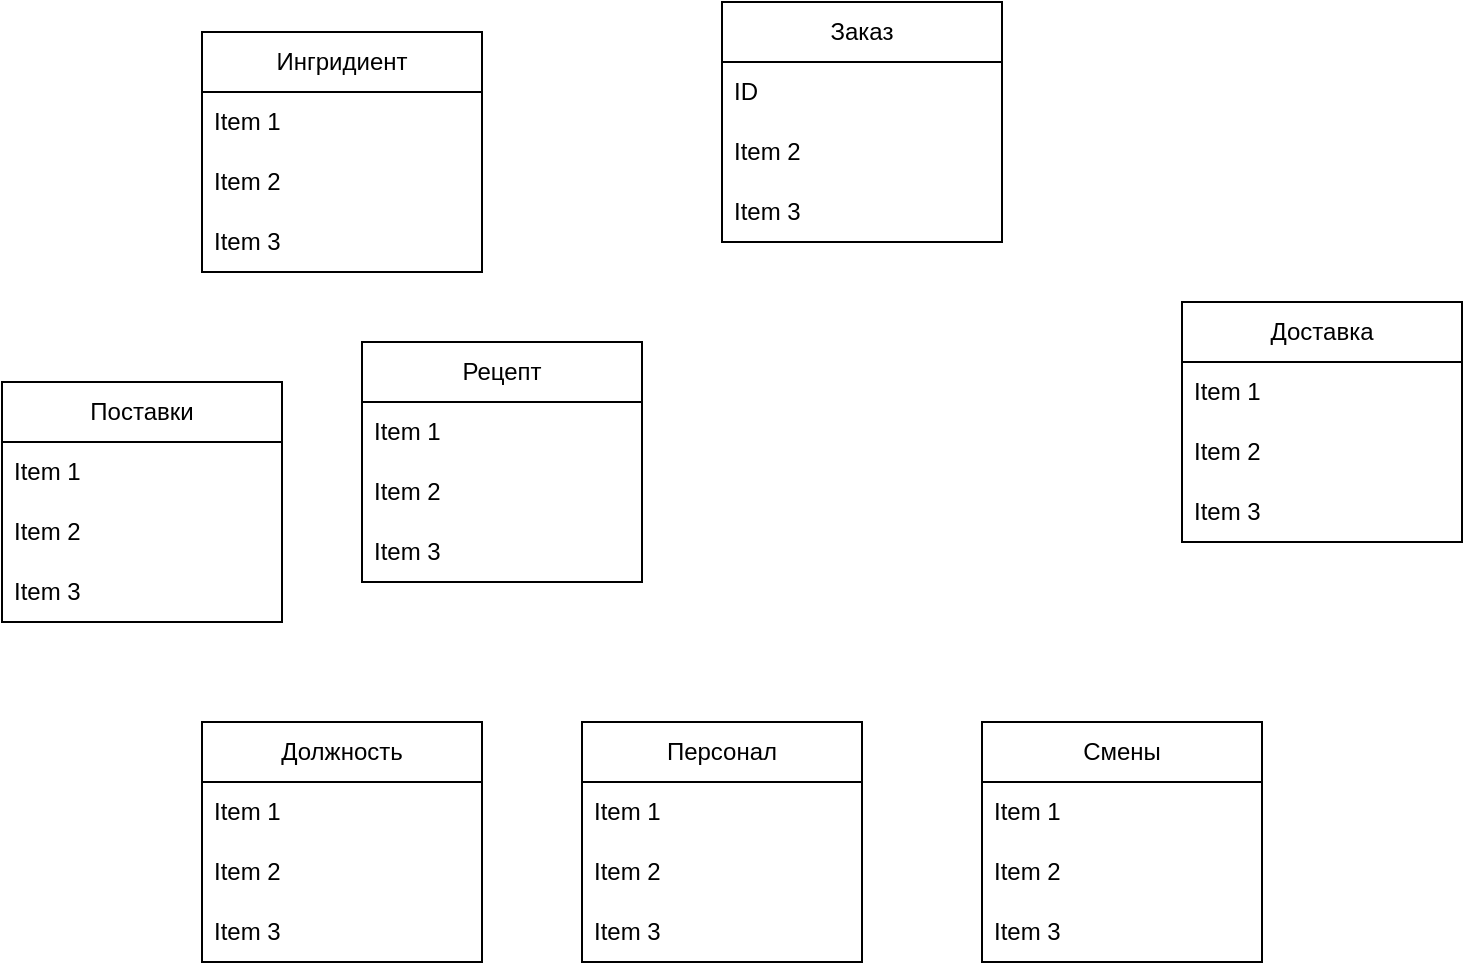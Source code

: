 <mxfile version="22.1.2" type="device">
  <diagram name="Страница — 1" id="I2LCeAQNaRZ-hfuL1vtr">
    <mxGraphModel dx="1863" dy="614" grid="1" gridSize="10" guides="1" tooltips="1" connect="1" arrows="1" fold="1" page="1" pageScale="1" pageWidth="827" pageHeight="1169" math="0" shadow="0">
      <root>
        <mxCell id="0" />
        <mxCell id="1" parent="0" />
        <mxCell id="m6Qc-kZMCuO_sJX8oTDN-1" value="Заказ" style="swimlane;fontStyle=0;childLayout=stackLayout;horizontal=1;startSize=30;horizontalStack=0;resizeParent=1;resizeParentMax=0;resizeLast=0;collapsible=1;marginBottom=0;whiteSpace=wrap;html=1;" vertex="1" parent="1">
          <mxGeometry x="350" y="50" width="140" height="120" as="geometry" />
        </mxCell>
        <mxCell id="m6Qc-kZMCuO_sJX8oTDN-2" value="ID" style="text;strokeColor=none;fillColor=none;align=left;verticalAlign=middle;spacingLeft=4;spacingRight=4;overflow=hidden;points=[[0,0.5],[1,0.5]];portConstraint=eastwest;rotatable=0;whiteSpace=wrap;html=1;" vertex="1" parent="m6Qc-kZMCuO_sJX8oTDN-1">
          <mxGeometry y="30" width="140" height="30" as="geometry" />
        </mxCell>
        <mxCell id="m6Qc-kZMCuO_sJX8oTDN-3" value="Item 2" style="text;strokeColor=none;fillColor=none;align=left;verticalAlign=middle;spacingLeft=4;spacingRight=4;overflow=hidden;points=[[0,0.5],[1,0.5]];portConstraint=eastwest;rotatable=0;whiteSpace=wrap;html=1;" vertex="1" parent="m6Qc-kZMCuO_sJX8oTDN-1">
          <mxGeometry y="60" width="140" height="30" as="geometry" />
        </mxCell>
        <mxCell id="m6Qc-kZMCuO_sJX8oTDN-4" value="Item 3" style="text;strokeColor=none;fillColor=none;align=left;verticalAlign=middle;spacingLeft=4;spacingRight=4;overflow=hidden;points=[[0,0.5],[1,0.5]];portConstraint=eastwest;rotatable=0;whiteSpace=wrap;html=1;" vertex="1" parent="m6Qc-kZMCuO_sJX8oTDN-1">
          <mxGeometry y="90" width="140" height="30" as="geometry" />
        </mxCell>
        <mxCell id="m6Qc-kZMCuO_sJX8oTDN-5" value="Персонал" style="swimlane;fontStyle=0;childLayout=stackLayout;horizontal=1;startSize=30;horizontalStack=0;resizeParent=1;resizeParentMax=0;resizeLast=0;collapsible=1;marginBottom=0;whiteSpace=wrap;html=1;" vertex="1" parent="1">
          <mxGeometry x="280" y="410" width="140" height="120" as="geometry" />
        </mxCell>
        <mxCell id="m6Qc-kZMCuO_sJX8oTDN-6" value="Item 1" style="text;strokeColor=none;fillColor=none;align=left;verticalAlign=middle;spacingLeft=4;spacingRight=4;overflow=hidden;points=[[0,0.5],[1,0.5]];portConstraint=eastwest;rotatable=0;whiteSpace=wrap;html=1;" vertex="1" parent="m6Qc-kZMCuO_sJX8oTDN-5">
          <mxGeometry y="30" width="140" height="30" as="geometry" />
        </mxCell>
        <mxCell id="m6Qc-kZMCuO_sJX8oTDN-7" value="Item 2" style="text;strokeColor=none;fillColor=none;align=left;verticalAlign=middle;spacingLeft=4;spacingRight=4;overflow=hidden;points=[[0,0.5],[1,0.5]];portConstraint=eastwest;rotatable=0;whiteSpace=wrap;html=1;" vertex="1" parent="m6Qc-kZMCuO_sJX8oTDN-5">
          <mxGeometry y="60" width="140" height="30" as="geometry" />
        </mxCell>
        <mxCell id="m6Qc-kZMCuO_sJX8oTDN-8" value="Item 3" style="text;strokeColor=none;fillColor=none;align=left;verticalAlign=middle;spacingLeft=4;spacingRight=4;overflow=hidden;points=[[0,0.5],[1,0.5]];portConstraint=eastwest;rotatable=0;whiteSpace=wrap;html=1;" vertex="1" parent="m6Qc-kZMCuO_sJX8oTDN-5">
          <mxGeometry y="90" width="140" height="30" as="geometry" />
        </mxCell>
        <mxCell id="m6Qc-kZMCuO_sJX8oTDN-9" value="Должность" style="swimlane;fontStyle=0;childLayout=stackLayout;horizontal=1;startSize=30;horizontalStack=0;resizeParent=1;resizeParentMax=0;resizeLast=0;collapsible=1;marginBottom=0;whiteSpace=wrap;html=1;" vertex="1" parent="1">
          <mxGeometry x="90" y="410" width="140" height="120" as="geometry" />
        </mxCell>
        <mxCell id="m6Qc-kZMCuO_sJX8oTDN-10" value="Item 1" style="text;strokeColor=none;fillColor=none;align=left;verticalAlign=middle;spacingLeft=4;spacingRight=4;overflow=hidden;points=[[0,0.5],[1,0.5]];portConstraint=eastwest;rotatable=0;whiteSpace=wrap;html=1;" vertex="1" parent="m6Qc-kZMCuO_sJX8oTDN-9">
          <mxGeometry y="30" width="140" height="30" as="geometry" />
        </mxCell>
        <mxCell id="m6Qc-kZMCuO_sJX8oTDN-11" value="Item 2" style="text;strokeColor=none;fillColor=none;align=left;verticalAlign=middle;spacingLeft=4;spacingRight=4;overflow=hidden;points=[[0,0.5],[1,0.5]];portConstraint=eastwest;rotatable=0;whiteSpace=wrap;html=1;" vertex="1" parent="m6Qc-kZMCuO_sJX8oTDN-9">
          <mxGeometry y="60" width="140" height="30" as="geometry" />
        </mxCell>
        <mxCell id="m6Qc-kZMCuO_sJX8oTDN-12" value="Item 3" style="text;strokeColor=none;fillColor=none;align=left;verticalAlign=middle;spacingLeft=4;spacingRight=4;overflow=hidden;points=[[0,0.5],[1,0.5]];portConstraint=eastwest;rotatable=0;whiteSpace=wrap;html=1;" vertex="1" parent="m6Qc-kZMCuO_sJX8oTDN-9">
          <mxGeometry y="90" width="140" height="30" as="geometry" />
        </mxCell>
        <mxCell id="m6Qc-kZMCuO_sJX8oTDN-13" value="Смены" style="swimlane;fontStyle=0;childLayout=stackLayout;horizontal=1;startSize=30;horizontalStack=0;resizeParent=1;resizeParentMax=0;resizeLast=0;collapsible=1;marginBottom=0;whiteSpace=wrap;html=1;" vertex="1" parent="1">
          <mxGeometry x="480" y="410" width="140" height="120" as="geometry" />
        </mxCell>
        <mxCell id="m6Qc-kZMCuO_sJX8oTDN-14" value="Item 1" style="text;strokeColor=none;fillColor=none;align=left;verticalAlign=middle;spacingLeft=4;spacingRight=4;overflow=hidden;points=[[0,0.5],[1,0.5]];portConstraint=eastwest;rotatable=0;whiteSpace=wrap;html=1;" vertex="1" parent="m6Qc-kZMCuO_sJX8oTDN-13">
          <mxGeometry y="30" width="140" height="30" as="geometry" />
        </mxCell>
        <mxCell id="m6Qc-kZMCuO_sJX8oTDN-15" value="Item 2" style="text;strokeColor=none;fillColor=none;align=left;verticalAlign=middle;spacingLeft=4;spacingRight=4;overflow=hidden;points=[[0,0.5],[1,0.5]];portConstraint=eastwest;rotatable=0;whiteSpace=wrap;html=1;" vertex="1" parent="m6Qc-kZMCuO_sJX8oTDN-13">
          <mxGeometry y="60" width="140" height="30" as="geometry" />
        </mxCell>
        <mxCell id="m6Qc-kZMCuO_sJX8oTDN-16" value="Item 3" style="text;strokeColor=none;fillColor=none;align=left;verticalAlign=middle;spacingLeft=4;spacingRight=4;overflow=hidden;points=[[0,0.5],[1,0.5]];portConstraint=eastwest;rotatable=0;whiteSpace=wrap;html=1;" vertex="1" parent="m6Qc-kZMCuO_sJX8oTDN-13">
          <mxGeometry y="90" width="140" height="30" as="geometry" />
        </mxCell>
        <mxCell id="m6Qc-kZMCuO_sJX8oTDN-17" value="Поставки" style="swimlane;fontStyle=0;childLayout=stackLayout;horizontal=1;startSize=30;horizontalStack=0;resizeParent=1;resizeParentMax=0;resizeLast=0;collapsible=1;marginBottom=0;whiteSpace=wrap;html=1;" vertex="1" parent="1">
          <mxGeometry x="-10" y="240" width="140" height="120" as="geometry" />
        </mxCell>
        <mxCell id="m6Qc-kZMCuO_sJX8oTDN-18" value="Item 1" style="text;strokeColor=none;fillColor=none;align=left;verticalAlign=middle;spacingLeft=4;spacingRight=4;overflow=hidden;points=[[0,0.5],[1,0.5]];portConstraint=eastwest;rotatable=0;whiteSpace=wrap;html=1;" vertex="1" parent="m6Qc-kZMCuO_sJX8oTDN-17">
          <mxGeometry y="30" width="140" height="30" as="geometry" />
        </mxCell>
        <mxCell id="m6Qc-kZMCuO_sJX8oTDN-19" value="Item 2" style="text;strokeColor=none;fillColor=none;align=left;verticalAlign=middle;spacingLeft=4;spacingRight=4;overflow=hidden;points=[[0,0.5],[1,0.5]];portConstraint=eastwest;rotatable=0;whiteSpace=wrap;html=1;" vertex="1" parent="m6Qc-kZMCuO_sJX8oTDN-17">
          <mxGeometry y="60" width="140" height="30" as="geometry" />
        </mxCell>
        <mxCell id="m6Qc-kZMCuO_sJX8oTDN-20" value="Item 3" style="text;strokeColor=none;fillColor=none;align=left;verticalAlign=middle;spacingLeft=4;spacingRight=4;overflow=hidden;points=[[0,0.5],[1,0.5]];portConstraint=eastwest;rotatable=0;whiteSpace=wrap;html=1;" vertex="1" parent="m6Qc-kZMCuO_sJX8oTDN-17">
          <mxGeometry y="90" width="140" height="30" as="geometry" />
        </mxCell>
        <mxCell id="m6Qc-kZMCuO_sJX8oTDN-21" value="Рецепт" style="swimlane;fontStyle=0;childLayout=stackLayout;horizontal=1;startSize=30;horizontalStack=0;resizeParent=1;resizeParentMax=0;resizeLast=0;collapsible=1;marginBottom=0;whiteSpace=wrap;html=1;" vertex="1" parent="1">
          <mxGeometry x="170" y="220" width="140" height="120" as="geometry" />
        </mxCell>
        <mxCell id="m6Qc-kZMCuO_sJX8oTDN-22" value="Item 1" style="text;strokeColor=none;fillColor=none;align=left;verticalAlign=middle;spacingLeft=4;spacingRight=4;overflow=hidden;points=[[0,0.5],[1,0.5]];portConstraint=eastwest;rotatable=0;whiteSpace=wrap;html=1;" vertex="1" parent="m6Qc-kZMCuO_sJX8oTDN-21">
          <mxGeometry y="30" width="140" height="30" as="geometry" />
        </mxCell>
        <mxCell id="m6Qc-kZMCuO_sJX8oTDN-23" value="Item 2" style="text;strokeColor=none;fillColor=none;align=left;verticalAlign=middle;spacingLeft=4;spacingRight=4;overflow=hidden;points=[[0,0.5],[1,0.5]];portConstraint=eastwest;rotatable=0;whiteSpace=wrap;html=1;" vertex="1" parent="m6Qc-kZMCuO_sJX8oTDN-21">
          <mxGeometry y="60" width="140" height="30" as="geometry" />
        </mxCell>
        <mxCell id="m6Qc-kZMCuO_sJX8oTDN-24" value="Item 3" style="text;strokeColor=none;fillColor=none;align=left;verticalAlign=middle;spacingLeft=4;spacingRight=4;overflow=hidden;points=[[0,0.5],[1,0.5]];portConstraint=eastwest;rotatable=0;whiteSpace=wrap;html=1;" vertex="1" parent="m6Qc-kZMCuO_sJX8oTDN-21">
          <mxGeometry y="90" width="140" height="30" as="geometry" />
        </mxCell>
        <mxCell id="m6Qc-kZMCuO_sJX8oTDN-25" value="Ингридиент" style="swimlane;fontStyle=0;childLayout=stackLayout;horizontal=1;startSize=30;horizontalStack=0;resizeParent=1;resizeParentMax=0;resizeLast=0;collapsible=1;marginBottom=0;whiteSpace=wrap;html=1;" vertex="1" parent="1">
          <mxGeometry x="90" y="65" width="140" height="120" as="geometry" />
        </mxCell>
        <mxCell id="m6Qc-kZMCuO_sJX8oTDN-26" value="Item 1" style="text;strokeColor=none;fillColor=none;align=left;verticalAlign=middle;spacingLeft=4;spacingRight=4;overflow=hidden;points=[[0,0.5],[1,0.5]];portConstraint=eastwest;rotatable=0;whiteSpace=wrap;html=1;" vertex="1" parent="m6Qc-kZMCuO_sJX8oTDN-25">
          <mxGeometry y="30" width="140" height="30" as="geometry" />
        </mxCell>
        <mxCell id="m6Qc-kZMCuO_sJX8oTDN-27" value="Item 2" style="text;strokeColor=none;fillColor=none;align=left;verticalAlign=middle;spacingLeft=4;spacingRight=4;overflow=hidden;points=[[0,0.5],[1,0.5]];portConstraint=eastwest;rotatable=0;whiteSpace=wrap;html=1;" vertex="1" parent="m6Qc-kZMCuO_sJX8oTDN-25">
          <mxGeometry y="60" width="140" height="30" as="geometry" />
        </mxCell>
        <mxCell id="m6Qc-kZMCuO_sJX8oTDN-28" value="Item 3" style="text;strokeColor=none;fillColor=none;align=left;verticalAlign=middle;spacingLeft=4;spacingRight=4;overflow=hidden;points=[[0,0.5],[1,0.5]];portConstraint=eastwest;rotatable=0;whiteSpace=wrap;html=1;" vertex="1" parent="m6Qc-kZMCuO_sJX8oTDN-25">
          <mxGeometry y="90" width="140" height="30" as="geometry" />
        </mxCell>
        <mxCell id="m6Qc-kZMCuO_sJX8oTDN-29" value="Доставка" style="swimlane;fontStyle=0;childLayout=stackLayout;horizontal=1;startSize=30;horizontalStack=0;resizeParent=1;resizeParentMax=0;resizeLast=0;collapsible=1;marginBottom=0;whiteSpace=wrap;html=1;" vertex="1" parent="1">
          <mxGeometry x="580" y="200" width="140" height="120" as="geometry" />
        </mxCell>
        <mxCell id="m6Qc-kZMCuO_sJX8oTDN-30" value="Item 1" style="text;strokeColor=none;fillColor=none;align=left;verticalAlign=middle;spacingLeft=4;spacingRight=4;overflow=hidden;points=[[0,0.5],[1,0.5]];portConstraint=eastwest;rotatable=0;whiteSpace=wrap;html=1;" vertex="1" parent="m6Qc-kZMCuO_sJX8oTDN-29">
          <mxGeometry y="30" width="140" height="30" as="geometry" />
        </mxCell>
        <mxCell id="m6Qc-kZMCuO_sJX8oTDN-31" value="Item 2" style="text;strokeColor=none;fillColor=none;align=left;verticalAlign=middle;spacingLeft=4;spacingRight=4;overflow=hidden;points=[[0,0.5],[1,0.5]];portConstraint=eastwest;rotatable=0;whiteSpace=wrap;html=1;" vertex="1" parent="m6Qc-kZMCuO_sJX8oTDN-29">
          <mxGeometry y="60" width="140" height="30" as="geometry" />
        </mxCell>
        <mxCell id="m6Qc-kZMCuO_sJX8oTDN-32" value="Item 3" style="text;strokeColor=none;fillColor=none;align=left;verticalAlign=middle;spacingLeft=4;spacingRight=4;overflow=hidden;points=[[0,0.5],[1,0.5]];portConstraint=eastwest;rotatable=0;whiteSpace=wrap;html=1;" vertex="1" parent="m6Qc-kZMCuO_sJX8oTDN-29">
          <mxGeometry y="90" width="140" height="30" as="geometry" />
        </mxCell>
      </root>
    </mxGraphModel>
  </diagram>
</mxfile>

